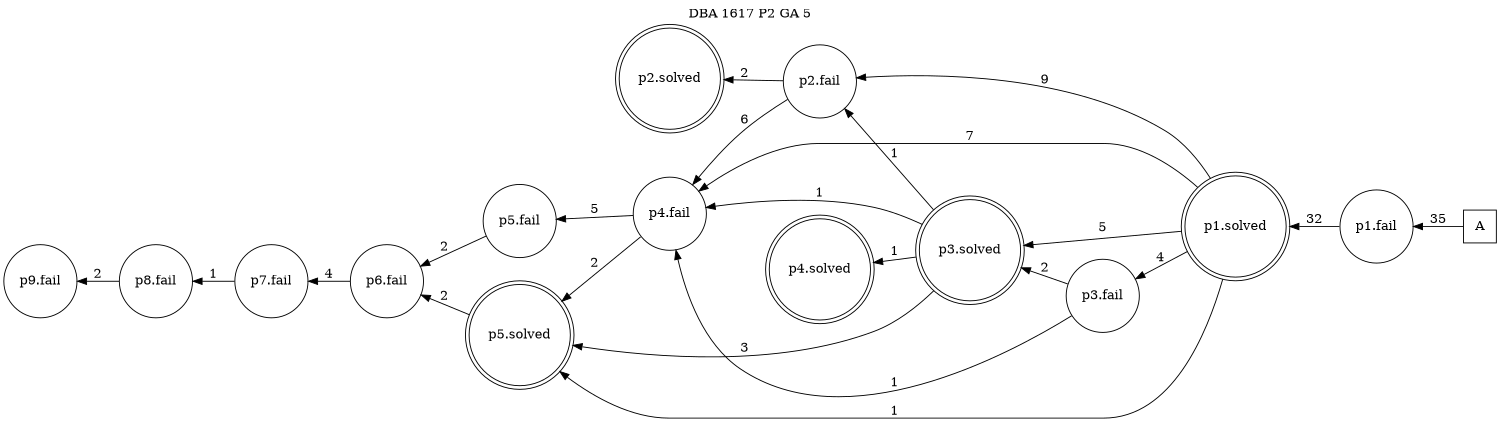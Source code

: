 digraph DBA_1617_P2_GA_5_GOOD {
labelloc="tl"
label= " DBA 1617 P2 GA 5 "
rankdir="RL";
graph [ size=" 10 , 10 !"]

"A" [shape="square" label="A"]
"p1.fail" [shape="circle" label="p1.fail"]
"p1.solved" [shape="doublecircle" label="p1.solved"]
"p2.fail" [shape="circle" label="p2.fail"]
"p3.fail" [shape="circle" label="p3.fail"]
"p3.solved" [shape="doublecircle" label="p3.solved"]
"p4.fail" [shape="circle" label="p4.fail"]
"p5.fail" [shape="circle" label="p5.fail"]
"p6.fail" [shape="circle" label="p6.fail"]
"p7.fail" [shape="circle" label="p7.fail"]
"p5.solved" [shape="doublecircle" label="p5.solved"]
"p8.fail" [shape="circle" label="p8.fail"]
"p9.fail" [shape="circle" label="p9.fail"]
"p2.solved" [shape="doublecircle" label="p2.solved"]
"p4.solved" [shape="doublecircle" label="p4.solved"]
"A" -> "p1.fail" [ label=35]
"p1.fail" -> "p1.solved" [ label=32]
"p1.solved" -> "p2.fail" [ label=9]
"p1.solved" -> "p3.fail" [ label=4]
"p1.solved" -> "p3.solved" [ label=5]
"p1.solved" -> "p4.fail" [ label=7]
"p1.solved" -> "p5.solved" [ label=1]
"p2.fail" -> "p4.fail" [ label=6]
"p2.fail" -> "p2.solved" [ label=2]
"p3.fail" -> "p3.solved" [ label=2]
"p3.fail" -> "p4.fail" [ label=1]
"p3.solved" -> "p2.fail" [ label=1]
"p3.solved" -> "p4.fail" [ label=1]
"p3.solved" -> "p5.solved" [ label=3]
"p3.solved" -> "p4.solved" [ label=1]
"p4.fail" -> "p5.fail" [ label=5]
"p4.fail" -> "p5.solved" [ label=2]
"p5.fail" -> "p6.fail" [ label=2]
"p6.fail" -> "p7.fail" [ label=4]
"p7.fail" -> "p8.fail" [ label=1]
"p5.solved" -> "p6.fail" [ label=2]
"p8.fail" -> "p9.fail" [ label=2]
}
